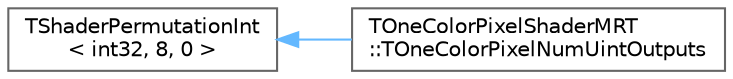 digraph "Graphical Class Hierarchy"
{
 // INTERACTIVE_SVG=YES
 // LATEX_PDF_SIZE
  bgcolor="transparent";
  edge [fontname=Helvetica,fontsize=10,labelfontname=Helvetica,labelfontsize=10];
  node [fontname=Helvetica,fontsize=10,shape=box,height=0.2,width=0.4];
  rankdir="LR";
  Node0 [id="Node000000",label="TShaderPermutationInt\l\< int32, 8, 0 \>",height=0.2,width=0.4,color="grey40", fillcolor="white", style="filled",URL="$d0/dba/structTShaderPermutationInt.html",tooltip=" "];
  Node0 -> Node1 [id="edge8396_Node000000_Node000001",dir="back",color="steelblue1",style="solid",tooltip=" "];
  Node1 [id="Node000001",label="TOneColorPixelShaderMRT\l::TOneColorPixelNumUintOutputs",height=0.2,width=0.4,color="grey40", fillcolor="white", style="filled",URL="$d8/dae/classTOneColorPixelShaderMRT_1_1TOneColorPixelNumUintOutputs.html",tooltip=" "];
}
